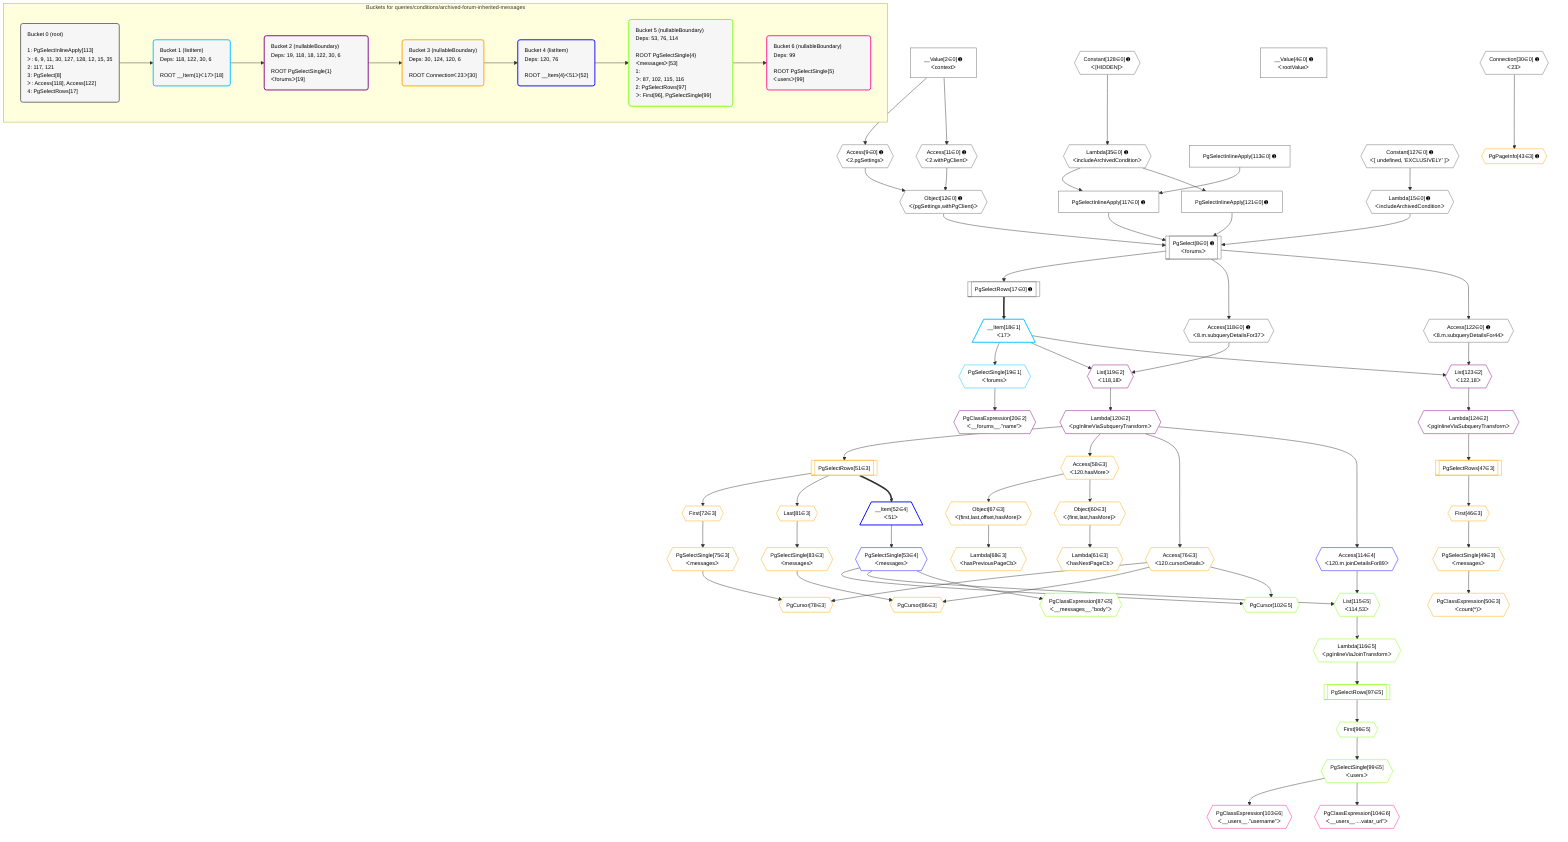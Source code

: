%%{init: {'themeVariables': { 'fontSize': '12px'}}}%%
graph TD
    classDef path fill:#eee,stroke:#000,color:#000
    classDef plan fill:#fff,stroke-width:1px,color:#000
    classDef itemplan fill:#fff,stroke-width:2px,color:#000
    classDef unbatchedplan fill:#dff,stroke-width:1px,color:#000
    classDef sideeffectplan fill:#fcc,stroke-width:2px,color:#000
    classDef bucket fill:#f6f6f6,color:#000,stroke-width:2px,text-align:left

    subgraph "Buckets for queries/conditions/archived-forum-inherited-messages"
    Bucket0("Bucket 0 (root)<br /><br />1: PgSelectInlineApply[113]<br />ᐳ: 6, 9, 11, 30, 127, 128, 12, 15, 35<br />2: 117, 121<br />3: PgSelect[8]<br />ᐳ: Access[118], Access[122]<br />4: PgSelectRows[17]"):::bucket
    Bucket1("Bucket 1 (listItem)<br />Deps: 118, 122, 30, 6<br /><br />ROOT __Item{1}ᐸ17ᐳ[18]"):::bucket
    Bucket2("Bucket 2 (nullableBoundary)<br />Deps: 19, 118, 18, 122, 30, 6<br /><br />ROOT PgSelectSingle{1}ᐸforumsᐳ[19]"):::bucket
    Bucket3("Bucket 3 (nullableBoundary)<br />Deps: 30, 124, 120, 6<br /><br />ROOT Connectionᐸ23ᐳ[30]"):::bucket
    Bucket4("Bucket 4 (listItem)<br />Deps: 120, 76<br /><br />ROOT __Item{4}ᐸ51ᐳ[52]"):::bucket
    Bucket5("Bucket 5 (nullableBoundary)<br />Deps: 53, 76, 114<br /><br />ROOT PgSelectSingle{4}ᐸmessagesᐳ[53]<br />1: <br />ᐳ: 87, 102, 115, 116<br />2: PgSelectRows[97]<br />ᐳ: First[96], PgSelectSingle[99]"):::bucket
    Bucket6("Bucket 6 (nullableBoundary)<br />Deps: 99<br /><br />ROOT PgSelectSingle{5}ᐸusersᐳ[99]"):::bucket
    end
    Bucket0 --> Bucket1
    Bucket1 --> Bucket2
    Bucket2 --> Bucket3
    Bucket3 --> Bucket4
    Bucket4 --> Bucket5
    Bucket5 --> Bucket6

    %% plan dependencies
    PgSelect8[["PgSelect[8∈0] ➊<br />ᐸforumsᐳ"]]:::plan
    Object12{{"Object[12∈0] ➊<br />ᐸ{pgSettings,withPgClient}ᐳ"}}:::plan
    Lambda15{{"Lambda[15∈0] ➊<br />ᐸincludeArchivedConditionᐳ"}}:::plan
    PgSelectInlineApply117["PgSelectInlineApply[117∈0] ➊"]:::plan
    PgSelectInlineApply121["PgSelectInlineApply[121∈0] ➊"]:::plan
    Object12 & Lambda15 & PgSelectInlineApply117 & PgSelectInlineApply121 --> PgSelect8
    Access9{{"Access[9∈0] ➊<br />ᐸ2.pgSettingsᐳ"}}:::plan
    Access11{{"Access[11∈0] ➊<br />ᐸ2.withPgClientᐳ"}}:::plan
    Access9 & Access11 --> Object12
    Lambda35{{"Lambda[35∈0] ➊<br />ᐸincludeArchivedConditionᐳ"}}:::plan
    PgSelectInlineApply113["PgSelectInlineApply[113∈0] ➊"]:::plan
    Lambda35 & PgSelectInlineApply113 --> PgSelectInlineApply117
    __Value2["__Value[2∈0] ➊<br />ᐸcontextᐳ"]:::plan
    __Value2 --> Access9
    __Value2 --> Access11
    Constant127{{"Constant[127∈0] ➊<br />ᐸ[ undefined, 'EXCLUSIVELY' ]ᐳ"}}:::plan
    Constant127 --> Lambda15
    PgSelectRows17[["PgSelectRows[17∈0] ➊"]]:::plan
    PgSelect8 --> PgSelectRows17
    Constant128{{"Constant[128∈0] ➊<br />ᐸ[HIDDEN]ᐳ"}}:::plan
    Constant128 --> Lambda35
    Access118{{"Access[118∈0] ➊<br />ᐸ8.m.subqueryDetailsFor37ᐳ"}}:::plan
    PgSelect8 --> Access118
    Lambda35 --> PgSelectInlineApply121
    Access122{{"Access[122∈0] ➊<br />ᐸ8.m.subqueryDetailsFor44ᐳ"}}:::plan
    PgSelect8 --> Access122
    __Value4["__Value[4∈0] ➊<br />ᐸrootValueᐳ"]:::plan
    Connection30{{"Connection[30∈0] ➊<br />ᐸ23ᐳ"}}:::plan
    __Item18[/"__Item[18∈1]<br />ᐸ17ᐳ"\]:::itemplan
    PgSelectRows17 ==> __Item18
    PgSelectSingle19{{"PgSelectSingle[19∈1]<br />ᐸforumsᐳ"}}:::plan
    __Item18 --> PgSelectSingle19
    List119{{"List[119∈2]<br />ᐸ118,18ᐳ"}}:::plan
    Access118 & __Item18 --> List119
    List123{{"List[123∈2]<br />ᐸ122,18ᐳ"}}:::plan
    Access122 & __Item18 --> List123
    PgClassExpression20{{"PgClassExpression[20∈2]<br />ᐸ__forums__.”name”ᐳ"}}:::plan
    PgSelectSingle19 --> PgClassExpression20
    Lambda120{{"Lambda[120∈2]<br />ᐸpgInlineViaSubqueryTransformᐳ"}}:::plan
    List119 --> Lambda120
    Lambda124{{"Lambda[124∈2]<br />ᐸpgInlineViaSubqueryTransformᐳ"}}:::plan
    List123 --> Lambda124
    Object67{{"Object[67∈3]<br />ᐸ{first,last,offset,hasMore}ᐳ"}}:::plan
    Access58{{"Access[58∈3]<br />ᐸ120.hasMoreᐳ"}}:::plan
    Access58 --> Object67
    Object60{{"Object[60∈3]<br />ᐸ{first,last,hasMore}ᐳ"}}:::plan
    Access58 --> Object60
    PgCursor78{{"PgCursor[78∈3]"}}:::plan
    PgSelectSingle75{{"PgSelectSingle[75∈3]<br />ᐸmessagesᐳ"}}:::plan
    Access76{{"Access[76∈3]<br />ᐸ120.cursorDetailsᐳ"}}:::plan
    PgSelectSingle75 & Access76 --> PgCursor78
    PgCursor86{{"PgCursor[86∈3]"}}:::plan
    PgSelectSingle83{{"PgSelectSingle[83∈3]<br />ᐸmessagesᐳ"}}:::plan
    PgSelectSingle83 & Access76 --> PgCursor86
    PgPageInfo43{{"PgPageInfo[43∈3] ➊"}}:::plan
    Connection30 --> PgPageInfo43
    First46{{"First[46∈3]"}}:::plan
    PgSelectRows47[["PgSelectRows[47∈3]"]]:::plan
    PgSelectRows47 --> First46
    Lambda124 --> PgSelectRows47
    PgSelectSingle49{{"PgSelectSingle[49∈3]<br />ᐸmessagesᐳ"}}:::plan
    First46 --> PgSelectSingle49
    PgClassExpression50{{"PgClassExpression[50∈3]<br />ᐸcount(*)ᐳ"}}:::plan
    PgSelectSingle49 --> PgClassExpression50
    PgSelectRows51[["PgSelectRows[51∈3]"]]:::plan
    Lambda120 --> PgSelectRows51
    Lambda120 --> Access58
    Lambda61{{"Lambda[61∈3]<br />ᐸhasNextPageCbᐳ"}}:::plan
    Object60 --> Lambda61
    Lambda68{{"Lambda[68∈3]<br />ᐸhasPreviousPageCbᐳ"}}:::plan
    Object67 --> Lambda68
    First72{{"First[72∈3]"}}:::plan
    PgSelectRows51 --> First72
    First72 --> PgSelectSingle75
    Lambda120 --> Access76
    Last81{{"Last[81∈3]"}}:::plan
    PgSelectRows51 --> Last81
    Last81 --> PgSelectSingle83
    __Item52[/"__Item[52∈4]<br />ᐸ51ᐳ"\]:::itemplan
    PgSelectRows51 ==> __Item52
    PgSelectSingle53{{"PgSelectSingle[53∈4]<br />ᐸmessagesᐳ"}}:::plan
    __Item52 --> PgSelectSingle53
    Access114{{"Access[114∈4]<br />ᐸ120.m.joinDetailsFor89ᐳ"}}:::plan
    Lambda120 --> Access114
    PgCursor102{{"PgCursor[102∈5]"}}:::plan
    PgSelectSingle53 & Access76 --> PgCursor102
    List115{{"List[115∈5]<br />ᐸ114,53ᐳ"}}:::plan
    Access114 & PgSelectSingle53 --> List115
    PgClassExpression87{{"PgClassExpression[87∈5]<br />ᐸ__messages__.”body”ᐳ"}}:::plan
    PgSelectSingle53 --> PgClassExpression87
    First96{{"First[96∈5]"}}:::plan
    PgSelectRows97[["PgSelectRows[97∈5]"]]:::plan
    PgSelectRows97 --> First96
    Lambda116{{"Lambda[116∈5]<br />ᐸpgInlineViaJoinTransformᐳ"}}:::plan
    Lambda116 --> PgSelectRows97
    PgSelectSingle99{{"PgSelectSingle[99∈5]<br />ᐸusersᐳ"}}:::plan
    First96 --> PgSelectSingle99
    List115 --> Lambda116
    PgClassExpression103{{"PgClassExpression[103∈6]<br />ᐸ__users__.”username”ᐳ"}}:::plan
    PgSelectSingle99 --> PgClassExpression103
    PgClassExpression104{{"PgClassExpression[104∈6]<br />ᐸ__users__....vatar_url”ᐳ"}}:::plan
    PgSelectSingle99 --> PgClassExpression104

    %% define steps
    classDef bucket0 stroke:#696969
    class Bucket0,__Value2,__Value4,PgSelect8,Access9,Access11,Object12,Lambda15,PgSelectRows17,Connection30,Lambda35,PgSelectInlineApply113,PgSelectInlineApply117,Access118,PgSelectInlineApply121,Access122,Constant127,Constant128 bucket0
    classDef bucket1 stroke:#00bfff
    class Bucket1,__Item18,PgSelectSingle19 bucket1
    classDef bucket2 stroke:#7f007f
    class Bucket2,PgClassExpression20,List119,Lambda120,List123,Lambda124 bucket2
    classDef bucket3 stroke:#ffa500
    class Bucket3,PgPageInfo43,First46,PgSelectRows47,PgSelectSingle49,PgClassExpression50,PgSelectRows51,Access58,Object60,Lambda61,Object67,Lambda68,First72,PgSelectSingle75,Access76,PgCursor78,Last81,PgSelectSingle83,PgCursor86 bucket3
    classDef bucket4 stroke:#0000ff
    class Bucket4,__Item52,PgSelectSingle53,Access114 bucket4
    classDef bucket5 stroke:#7fff00
    class Bucket5,PgClassExpression87,First96,PgSelectRows97,PgSelectSingle99,PgCursor102,List115,Lambda116 bucket5
    classDef bucket6 stroke:#ff1493
    class Bucket6,PgClassExpression103,PgClassExpression104 bucket6